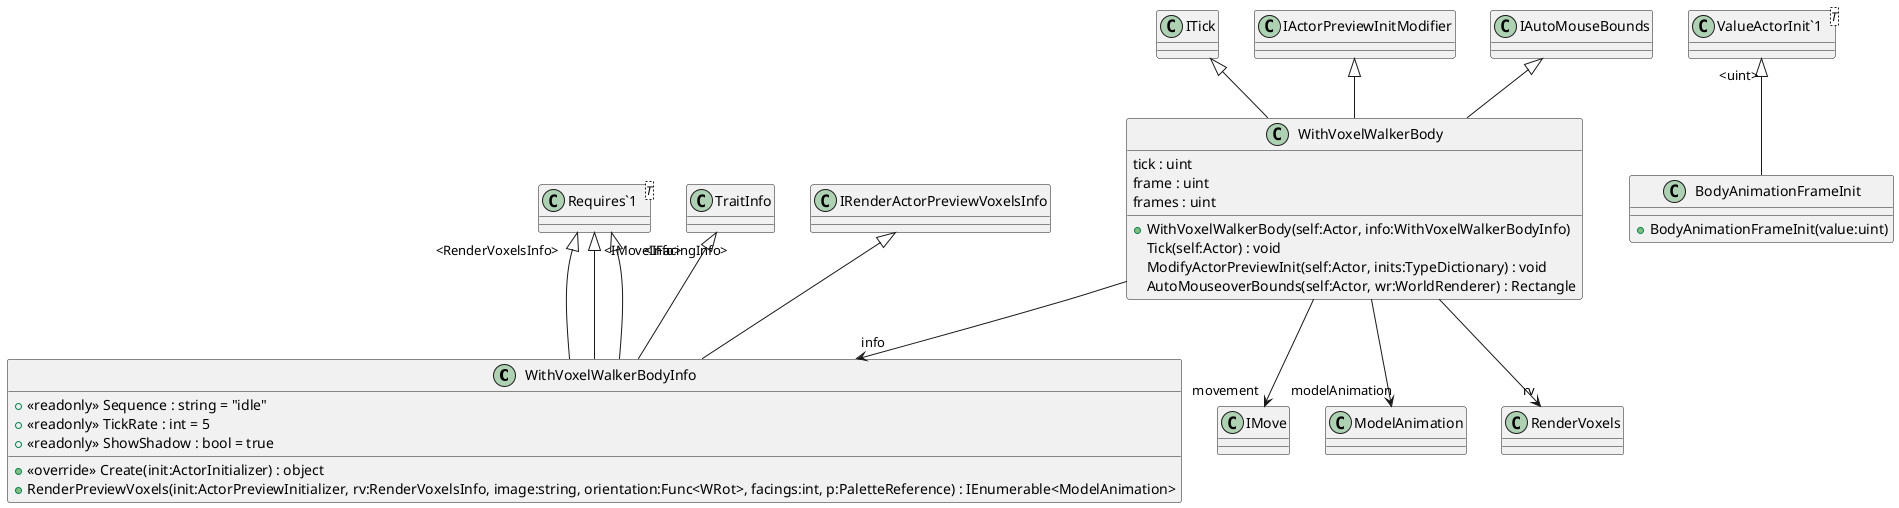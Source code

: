 @startuml
class WithVoxelWalkerBodyInfo {
    + <<readonly>> Sequence : string = "idle"
    + <<readonly>> TickRate : int = 5
    + <<readonly>> ShowShadow : bool = true
    + <<override>> Create(init:ActorInitializer) : object
    + RenderPreviewVoxels(init:ActorPreviewInitializer, rv:RenderVoxelsInfo, image:string, orientation:Func<WRot>, facings:int, p:PaletteReference) : IEnumerable<ModelAnimation>
}
class WithVoxelWalkerBody {
    tick : uint
    frame : uint
    frames : uint
    + WithVoxelWalkerBody(self:Actor, info:WithVoxelWalkerBodyInfo)
    Tick(self:Actor) : void
    ModifyActorPreviewInit(self:Actor, inits:TypeDictionary) : void
    AutoMouseoverBounds(self:Actor, wr:WorldRenderer) : Rectangle
}
class BodyAnimationFrameInit {
    + BodyAnimationFrameInit(value:uint)
}
class "Requires`1"<T> {
}
class "ValueActorInit`1"<T> {
}
TraitInfo <|-- WithVoxelWalkerBodyInfo
IRenderActorPreviewVoxelsInfo <|-- WithVoxelWalkerBodyInfo
"Requires`1" "<RenderVoxelsInfo>" <|-- WithVoxelWalkerBodyInfo
"Requires`1" "<IMoveInfo>" <|-- WithVoxelWalkerBodyInfo
"Requires`1" "<IFacingInfo>" <|-- WithVoxelWalkerBodyInfo
ITick <|-- WithVoxelWalkerBody
IActorPreviewInitModifier <|-- WithVoxelWalkerBody
IAutoMouseBounds <|-- WithVoxelWalkerBody
WithVoxelWalkerBody --> "info" WithVoxelWalkerBodyInfo
WithVoxelWalkerBody --> "movement" IMove
WithVoxelWalkerBody --> "modelAnimation" ModelAnimation
WithVoxelWalkerBody --> "rv" RenderVoxels
"ValueActorInit`1" "<uint>" <|-- BodyAnimationFrameInit
@enduml
